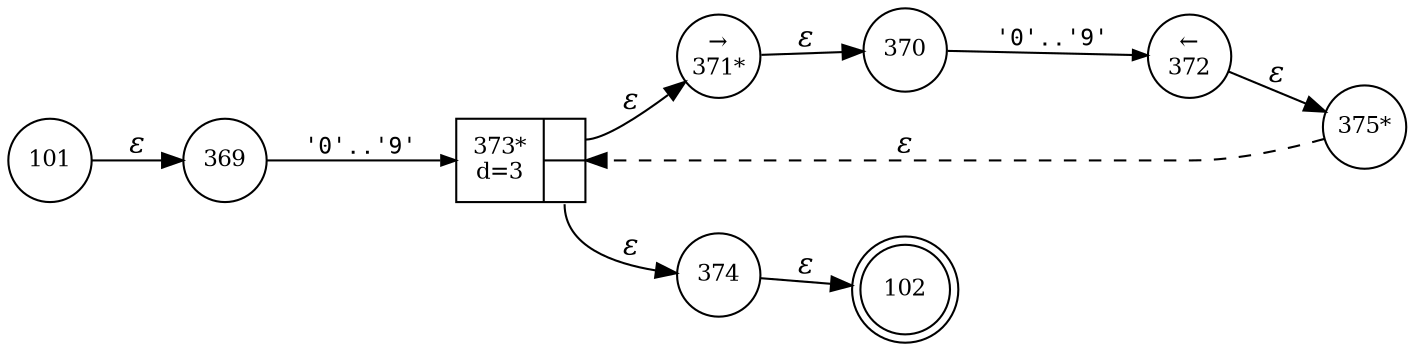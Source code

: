 digraph ATN {
rankdir=LR;
s102[fontsize=11, label="102", shape=doublecircle, fixedsize=true, width=.6];
s373[fontsize=11,label="{373*\nd=3|{<p0>|<p1>}}", shape=record, fixedsize=false, peripheries=1];
s372[fontsize=11,label="&larr;\n372", shape=circle, fixedsize=true, width=.55, peripheries=1];
s375[fontsize=11,label="375*", shape=circle, fixedsize=true, width=.55, peripheries=1];
s374[fontsize=11,label="374", shape=circle, fixedsize=true, width=.55, peripheries=1];
s101[fontsize=11,label="101", shape=circle, fixedsize=true, width=.55, peripheries=1];
s369[fontsize=11,label="369", shape=circle, fixedsize=true, width=.55, peripheries=1];
s371[fontsize=11,label="&rarr;\n371*", shape=circle, fixedsize=true, width=.55, peripheries=1];
s370[fontsize=11,label="370", shape=circle, fixedsize=true, width=.55, peripheries=1];
s101 -> s369 [fontname="Times-Italic", label="&epsilon;"];
s369 -> s373 [fontsize=11, fontname="Courier", arrowsize=.7, label = "'0'..'9'", arrowhead = normal];
s373:p0 -> s371 [fontname="Times-Italic", label="&epsilon;"];
s373:p1 -> s374 [fontname="Times-Italic", label="&epsilon;"];
s371 -> s370 [fontname="Times-Italic", label="&epsilon;"];
s374 -> s102 [fontname="Times-Italic", label="&epsilon;"];
s370 -> s372 [fontsize=11, fontname="Courier", arrowsize=.7, label = "'0'..'9'", arrowhead = normal];
s372 -> s375 [fontname="Times-Italic", label="&epsilon;"];
s375 -> s373 [fontname="Times-Italic", label="&epsilon;", style="dashed"];
}